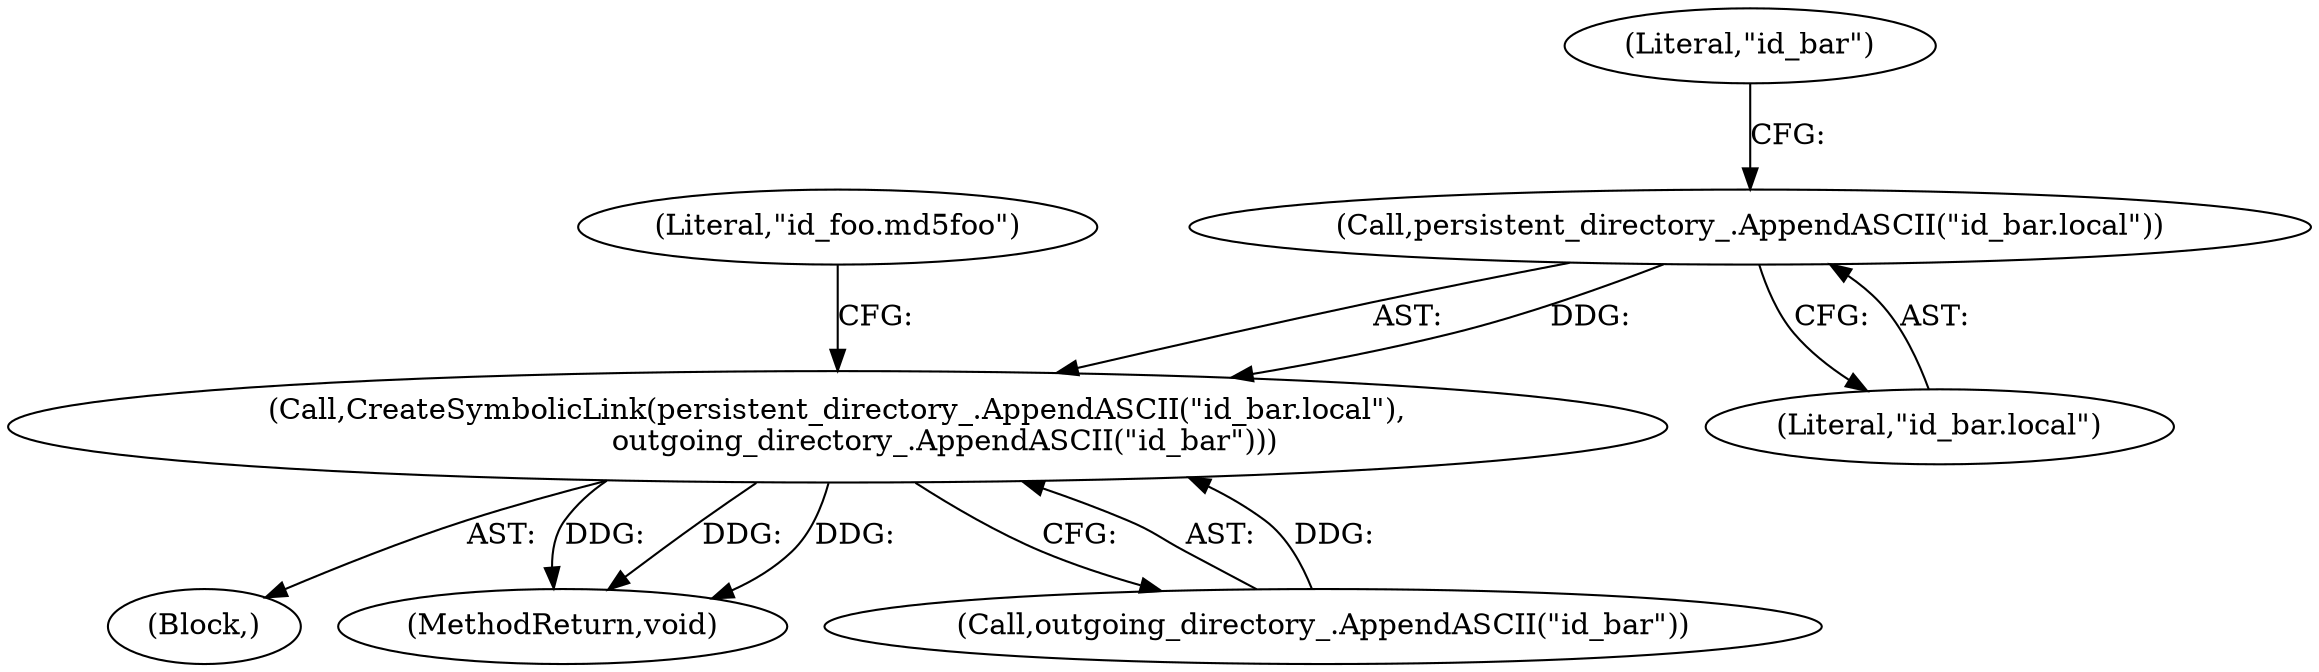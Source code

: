 digraph "1_Chrome_baef1ffd73db183ca50c854e1779ed7f6e5100a8_10@del" {
"1000154" [label="(Call,persistent_directory_.AppendASCII(\"id_bar.local\"))"];
"1000153" [label="(Call,CreateSymbolicLink(persistent_directory_.AppendASCII(\"id_bar.local\"),\n                       outgoing_directory_.AppendASCII(\"id_bar\")))"];
"1000101" [label="(Block,)"];
"1000160" [label="(Literal,\"id_foo.md5foo\")"];
"1000154" [label="(Call,persistent_directory_.AppendASCII(\"id_bar.local\"))"];
"1000153" [label="(Call,CreateSymbolicLink(persistent_directory_.AppendASCII(\"id_bar.local\"),\n                       outgoing_directory_.AppendASCII(\"id_bar\")))"];
"1000163" [label="(MethodReturn,void)"];
"1000156" [label="(Call,outgoing_directory_.AppendASCII(\"id_bar\"))"];
"1000155" [label="(Literal,\"id_bar.local\")"];
"1000157" [label="(Literal,\"id_bar\")"];
"1000154" -> "1000153"  [label="AST: "];
"1000154" -> "1000155"  [label="CFG: "];
"1000155" -> "1000154"  [label="AST: "];
"1000157" -> "1000154"  [label="CFG: "];
"1000154" -> "1000153"  [label="DDG: "];
"1000153" -> "1000101"  [label="AST: "];
"1000153" -> "1000156"  [label="CFG: "];
"1000156" -> "1000153"  [label="AST: "];
"1000160" -> "1000153"  [label="CFG: "];
"1000153" -> "1000163"  [label="DDG: "];
"1000153" -> "1000163"  [label="DDG: "];
"1000153" -> "1000163"  [label="DDG: "];
"1000156" -> "1000153"  [label="DDG: "];
}
